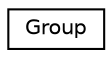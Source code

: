 digraph "Graphical Class Hierarchy"
{
  edge [fontname="Helvetica",fontsize="10",labelfontname="Helvetica",labelfontsize="10"];
  node [fontname="Helvetica",fontsize="10",shape=record];
  rankdir="LR";
  Node0 [label="Group",height=0.2,width=0.4,color="black", fillcolor="white", style="filled",URL="$classGroup.html"];
}
